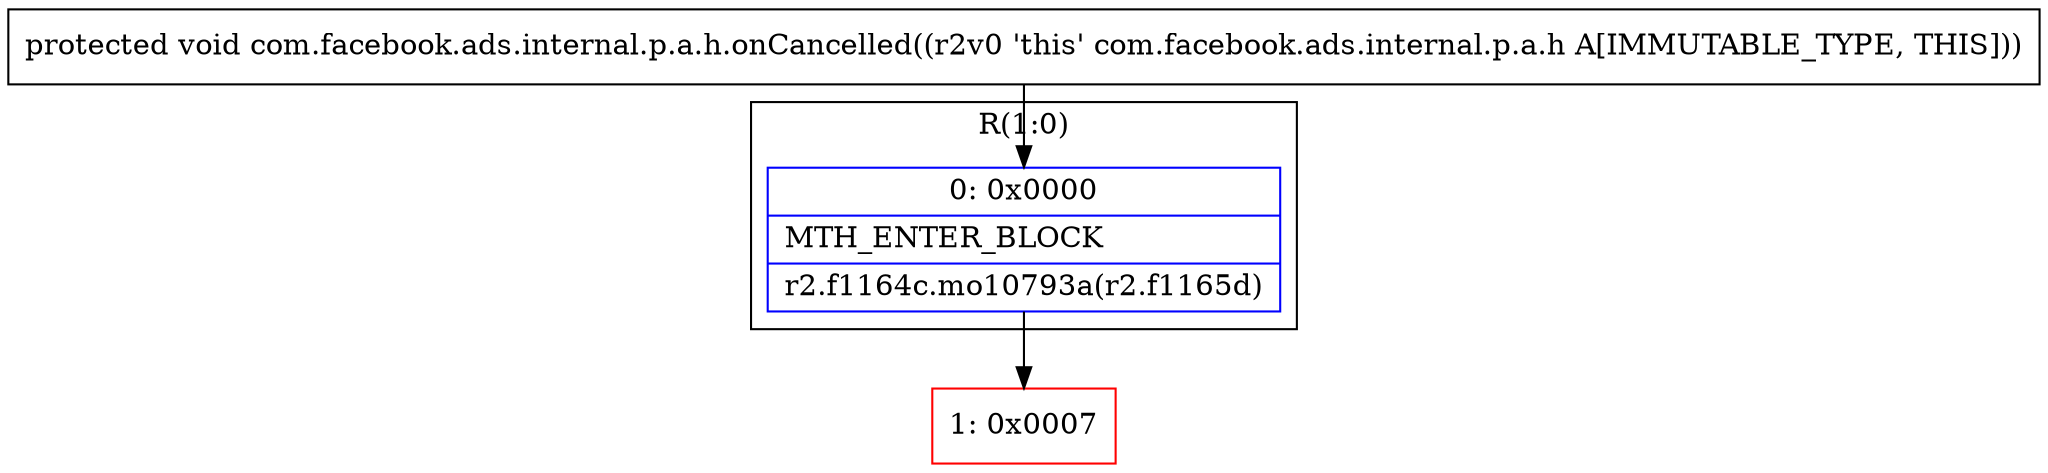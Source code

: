 digraph "CFG forcom.facebook.ads.internal.p.a.h.onCancelled()V" {
subgraph cluster_Region_1420625212 {
label = "R(1:0)";
node [shape=record,color=blue];
Node_0 [shape=record,label="{0\:\ 0x0000|MTH_ENTER_BLOCK\l|r2.f1164c.mo10793a(r2.f1165d)\l}"];
}
Node_1 [shape=record,color=red,label="{1\:\ 0x0007}"];
MethodNode[shape=record,label="{protected void com.facebook.ads.internal.p.a.h.onCancelled((r2v0 'this' com.facebook.ads.internal.p.a.h A[IMMUTABLE_TYPE, THIS])) }"];
MethodNode -> Node_0;
Node_0 -> Node_1;
}

